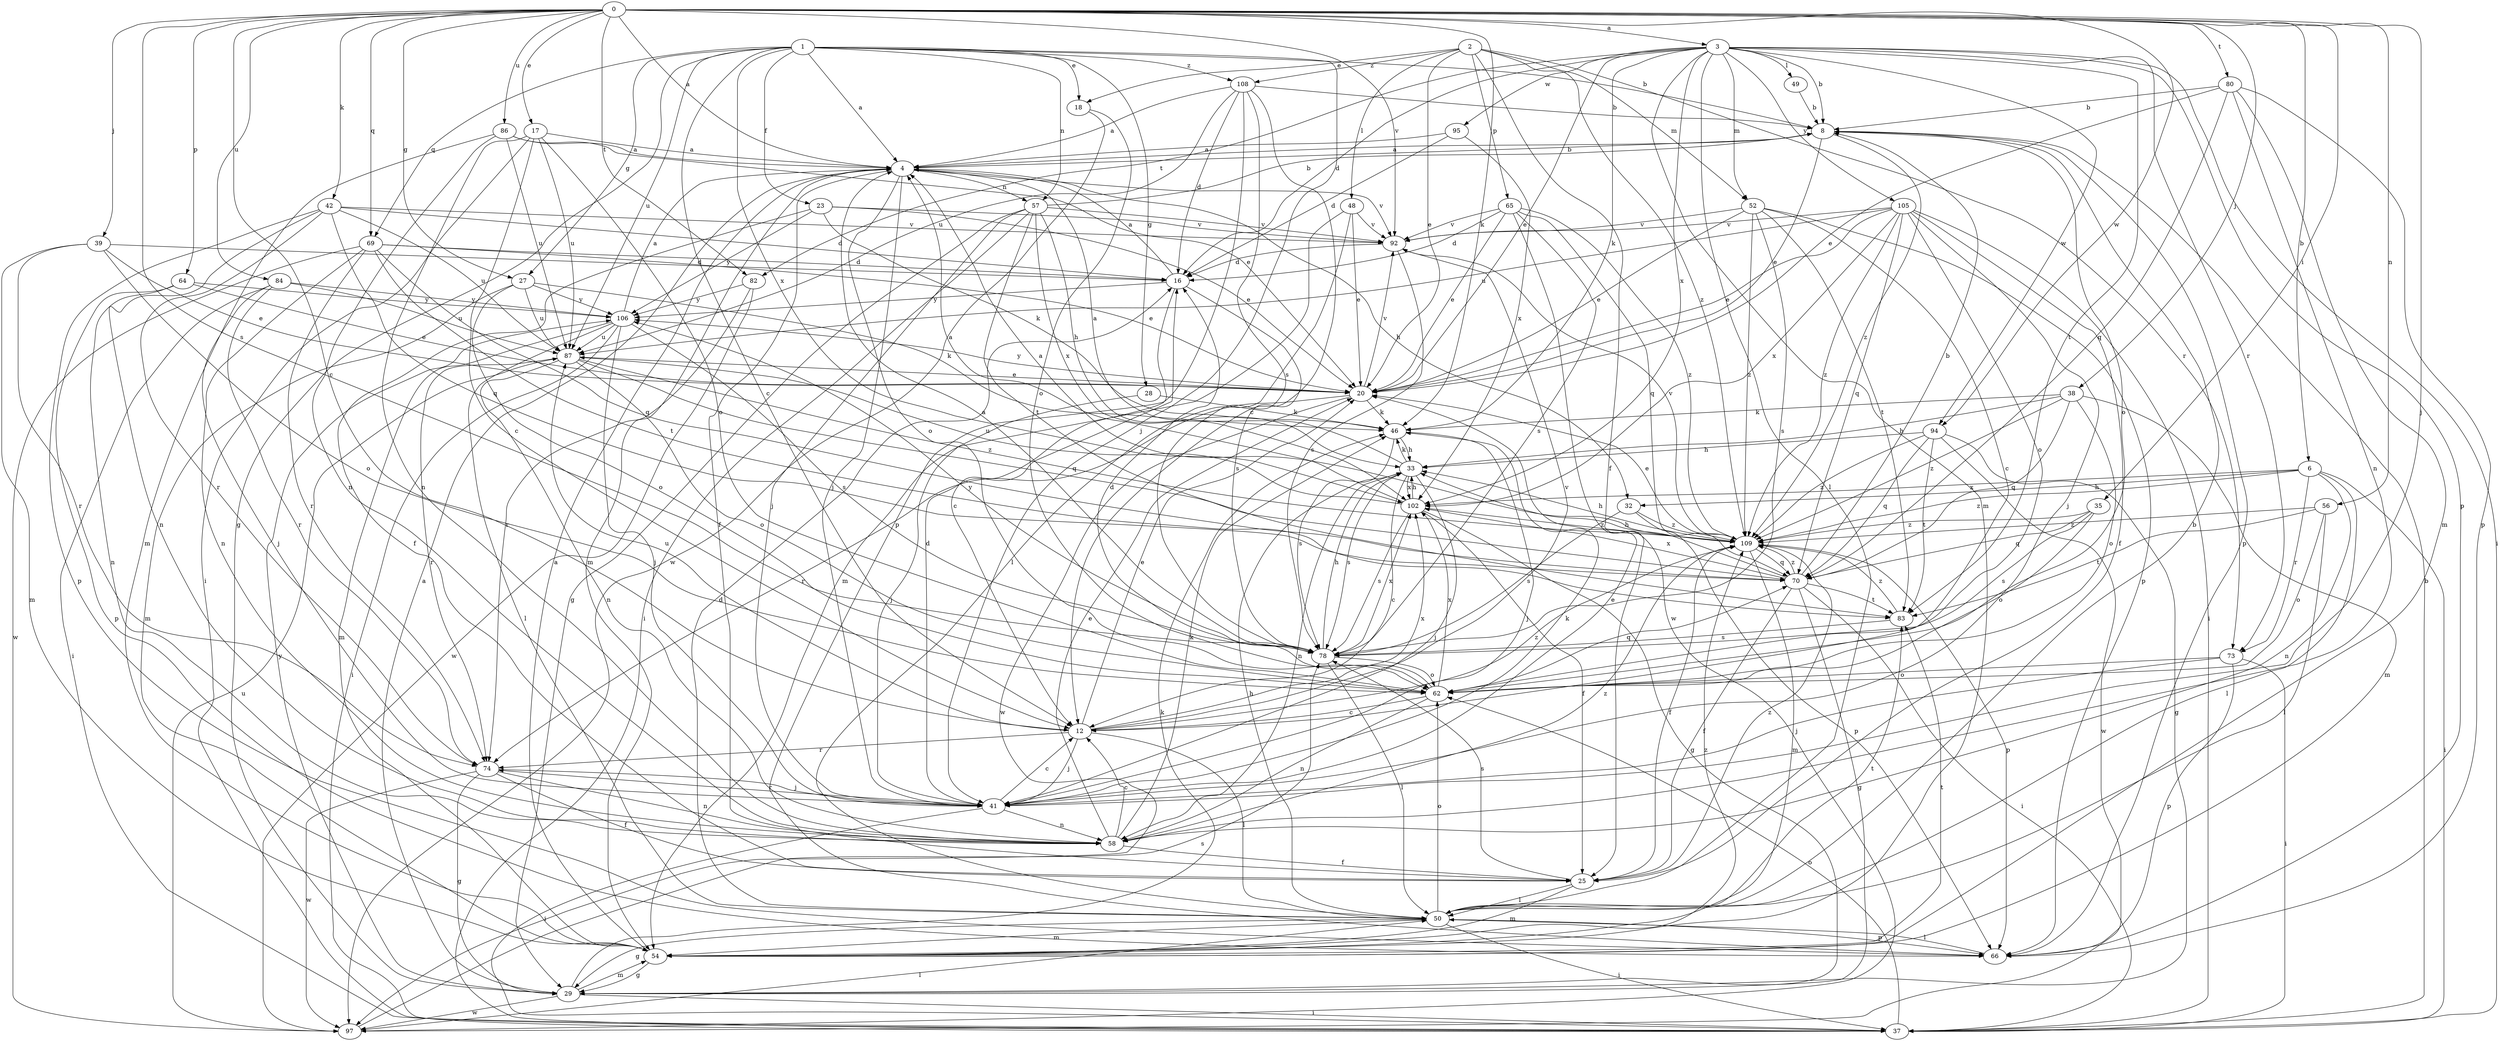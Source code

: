 strict digraph  {
0;
1;
2;
3;
4;
6;
8;
12;
16;
17;
18;
20;
23;
25;
27;
28;
29;
32;
33;
35;
37;
38;
39;
41;
42;
46;
48;
49;
50;
52;
54;
56;
57;
58;
62;
64;
65;
66;
69;
70;
73;
74;
78;
80;
82;
83;
84;
86;
87;
92;
94;
95;
97;
102;
105;
106;
108;
109;
0 -> 3  [label=a];
0 -> 4  [label=a];
0 -> 6  [label=b];
0 -> 12  [label=c];
0 -> 17  [label=e];
0 -> 27  [label=g];
0 -> 35  [label=i];
0 -> 38  [label=j];
0 -> 39  [label=j];
0 -> 41  [label=j];
0 -> 42  [label=k];
0 -> 46  [label=k];
0 -> 56  [label=n];
0 -> 64  [label=p];
0 -> 69  [label=q];
0 -> 78  [label=s];
0 -> 80  [label=t];
0 -> 82  [label=t];
0 -> 84  [label=u];
0 -> 86  [label=u];
0 -> 92  [label=v];
0 -> 94  [label=w];
1 -> 4  [label=a];
1 -> 8  [label=b];
1 -> 12  [label=c];
1 -> 18  [label=e];
1 -> 23  [label=f];
1 -> 27  [label=g];
1 -> 28  [label=g];
1 -> 29  [label=g];
1 -> 41  [label=j];
1 -> 57  [label=n];
1 -> 69  [label=q];
1 -> 87  [label=u];
1 -> 102  [label=x];
1 -> 108  [label=z];
2 -> 18  [label=e];
2 -> 20  [label=e];
2 -> 25  [label=f];
2 -> 48  [label=l];
2 -> 52  [label=m];
2 -> 65  [label=p];
2 -> 73  [label=r];
2 -> 108  [label=z];
2 -> 109  [label=z];
3 -> 8  [label=b];
3 -> 16  [label=d];
3 -> 20  [label=e];
3 -> 37  [label=i];
3 -> 46  [label=k];
3 -> 49  [label=l];
3 -> 50  [label=l];
3 -> 52  [label=m];
3 -> 54  [label=m];
3 -> 66  [label=p];
3 -> 73  [label=r];
3 -> 82  [label=t];
3 -> 83  [label=t];
3 -> 94  [label=w];
3 -> 95  [label=w];
3 -> 102  [label=x];
3 -> 105  [label=y];
4 -> 8  [label=b];
4 -> 25  [label=f];
4 -> 32  [label=h];
4 -> 41  [label=j];
4 -> 54  [label=m];
4 -> 57  [label=n];
4 -> 62  [label=o];
4 -> 92  [label=v];
6 -> 32  [label=h];
6 -> 37  [label=i];
6 -> 50  [label=l];
6 -> 58  [label=n];
6 -> 73  [label=r];
6 -> 102  [label=x];
6 -> 109  [label=z];
8 -> 4  [label=a];
8 -> 20  [label=e];
8 -> 62  [label=o];
8 -> 66  [label=p];
8 -> 109  [label=z];
12 -> 20  [label=e];
12 -> 41  [label=j];
12 -> 50  [label=l];
12 -> 74  [label=r];
12 -> 87  [label=u];
12 -> 92  [label=v];
12 -> 102  [label=x];
12 -> 109  [label=z];
16 -> 4  [label=a];
16 -> 12  [label=c];
16 -> 78  [label=s];
16 -> 106  [label=y];
17 -> 4  [label=a];
17 -> 12  [label=c];
17 -> 37  [label=i];
17 -> 58  [label=n];
17 -> 62  [label=o];
17 -> 87  [label=u];
18 -> 62  [label=o];
18 -> 97  [label=w];
20 -> 46  [label=k];
20 -> 74  [label=r];
20 -> 92  [label=v];
20 -> 97  [label=w];
20 -> 106  [label=y];
23 -> 20  [label=e];
23 -> 25  [label=f];
23 -> 46  [label=k];
23 -> 92  [label=v];
23 -> 106  [label=y];
25 -> 50  [label=l];
25 -> 54  [label=m];
25 -> 78  [label=s];
25 -> 109  [label=z];
27 -> 46  [label=k];
27 -> 54  [label=m];
27 -> 62  [label=o];
27 -> 87  [label=u];
27 -> 106  [label=y];
28 -> 41  [label=j];
28 -> 46  [label=k];
29 -> 4  [label=a];
29 -> 37  [label=i];
29 -> 46  [label=k];
29 -> 54  [label=m];
29 -> 97  [label=w];
29 -> 106  [label=y];
32 -> 66  [label=p];
32 -> 78  [label=s];
32 -> 109  [label=z];
33 -> 4  [label=a];
33 -> 12  [label=c];
33 -> 41  [label=j];
33 -> 46  [label=k];
33 -> 58  [label=n];
33 -> 78  [label=s];
33 -> 102  [label=x];
35 -> 62  [label=o];
35 -> 70  [label=q];
35 -> 78  [label=s];
35 -> 109  [label=z];
37 -> 8  [label=b];
37 -> 62  [label=o];
38 -> 33  [label=h];
38 -> 46  [label=k];
38 -> 54  [label=m];
38 -> 62  [label=o];
38 -> 70  [label=q];
38 -> 109  [label=z];
39 -> 16  [label=d];
39 -> 20  [label=e];
39 -> 54  [label=m];
39 -> 62  [label=o];
39 -> 74  [label=r];
41 -> 12  [label=c];
41 -> 16  [label=d];
41 -> 20  [label=e];
41 -> 37  [label=i];
41 -> 46  [label=k];
41 -> 58  [label=n];
41 -> 74  [label=r];
42 -> 16  [label=d];
42 -> 58  [label=n];
42 -> 66  [label=p];
42 -> 70  [label=q];
42 -> 74  [label=r];
42 -> 87  [label=u];
42 -> 92  [label=v];
46 -> 33  [label=h];
46 -> 41  [label=j];
46 -> 78  [label=s];
48 -> 20  [label=e];
48 -> 50  [label=l];
48 -> 54  [label=m];
48 -> 92  [label=v];
49 -> 8  [label=b];
50 -> 8  [label=b];
50 -> 16  [label=d];
50 -> 29  [label=g];
50 -> 33  [label=h];
50 -> 37  [label=i];
50 -> 54  [label=m];
50 -> 62  [label=o];
50 -> 66  [label=p];
50 -> 83  [label=t];
52 -> 12  [label=c];
52 -> 20  [label=e];
52 -> 66  [label=p];
52 -> 78  [label=s];
52 -> 83  [label=t];
52 -> 92  [label=v];
52 -> 109  [label=z];
54 -> 4  [label=a];
54 -> 29  [label=g];
54 -> 83  [label=t];
54 -> 109  [label=z];
56 -> 50  [label=l];
56 -> 62  [label=o];
56 -> 83  [label=t];
56 -> 109  [label=z];
57 -> 8  [label=b];
57 -> 29  [label=g];
57 -> 33  [label=h];
57 -> 37  [label=i];
57 -> 41  [label=j];
57 -> 83  [label=t];
57 -> 92  [label=v];
57 -> 102  [label=x];
58 -> 12  [label=c];
58 -> 20  [label=e];
58 -> 25  [label=f];
58 -> 46  [label=k];
58 -> 109  [label=z];
62 -> 12  [label=c];
62 -> 16  [label=d];
62 -> 58  [label=n];
62 -> 70  [label=q];
62 -> 102  [label=x];
64 -> 20  [label=e];
64 -> 58  [label=n];
64 -> 66  [label=p];
64 -> 106  [label=y];
65 -> 16  [label=d];
65 -> 20  [label=e];
65 -> 70  [label=q];
65 -> 78  [label=s];
65 -> 92  [label=v];
65 -> 97  [label=w];
65 -> 109  [label=z];
66 -> 50  [label=l];
69 -> 16  [label=d];
69 -> 20  [label=e];
69 -> 58  [label=n];
69 -> 70  [label=q];
69 -> 74  [label=r];
69 -> 83  [label=t];
69 -> 97  [label=w];
70 -> 8  [label=b];
70 -> 25  [label=f];
70 -> 29  [label=g];
70 -> 33  [label=h];
70 -> 37  [label=i];
70 -> 83  [label=t];
70 -> 102  [label=x];
70 -> 109  [label=z];
73 -> 37  [label=i];
73 -> 41  [label=j];
73 -> 62  [label=o];
73 -> 66  [label=p];
74 -> 25  [label=f];
74 -> 29  [label=g];
74 -> 41  [label=j];
74 -> 58  [label=n];
74 -> 97  [label=w];
78 -> 4  [label=a];
78 -> 33  [label=h];
78 -> 50  [label=l];
78 -> 62  [label=o];
78 -> 102  [label=x];
78 -> 106  [label=y];
80 -> 8  [label=b];
80 -> 20  [label=e];
80 -> 54  [label=m];
80 -> 58  [label=n];
80 -> 66  [label=p];
80 -> 70  [label=q];
82 -> 74  [label=r];
82 -> 97  [label=w];
82 -> 106  [label=y];
83 -> 78  [label=s];
83 -> 109  [label=z];
84 -> 37  [label=i];
84 -> 41  [label=j];
84 -> 74  [label=r];
84 -> 87  [label=u];
84 -> 106  [label=y];
86 -> 4  [label=a];
86 -> 20  [label=e];
86 -> 54  [label=m];
86 -> 58  [label=n];
86 -> 87  [label=u];
87 -> 20  [label=e];
87 -> 58  [label=n];
87 -> 62  [label=o];
87 -> 70  [label=q];
87 -> 74  [label=r];
87 -> 109  [label=z];
92 -> 16  [label=d];
92 -> 78  [label=s];
94 -> 29  [label=g];
94 -> 33  [label=h];
94 -> 70  [label=q];
94 -> 83  [label=t];
94 -> 97  [label=w];
94 -> 109  [label=z];
95 -> 4  [label=a];
95 -> 16  [label=d];
95 -> 102  [label=x];
97 -> 50  [label=l];
97 -> 78  [label=s];
97 -> 87  [label=u];
102 -> 4  [label=a];
102 -> 25  [label=f];
102 -> 29  [label=g];
102 -> 33  [label=h];
102 -> 78  [label=s];
102 -> 87  [label=u];
102 -> 109  [label=z];
105 -> 20  [label=e];
105 -> 25  [label=f];
105 -> 37  [label=i];
105 -> 41  [label=j];
105 -> 62  [label=o];
105 -> 70  [label=q];
105 -> 87  [label=u];
105 -> 92  [label=v];
105 -> 102  [label=x];
105 -> 109  [label=z];
106 -> 4  [label=a];
106 -> 37  [label=i];
106 -> 41  [label=j];
106 -> 50  [label=l];
106 -> 54  [label=m];
106 -> 78  [label=s];
106 -> 87  [label=u];
108 -> 4  [label=a];
108 -> 8  [label=b];
108 -> 12  [label=c];
108 -> 16  [label=d];
108 -> 66  [label=p];
108 -> 78  [label=s];
108 -> 87  [label=u];
109 -> 4  [label=a];
109 -> 20  [label=e];
109 -> 25  [label=f];
109 -> 33  [label=h];
109 -> 54  [label=m];
109 -> 66  [label=p];
109 -> 70  [label=q];
109 -> 92  [label=v];
}
